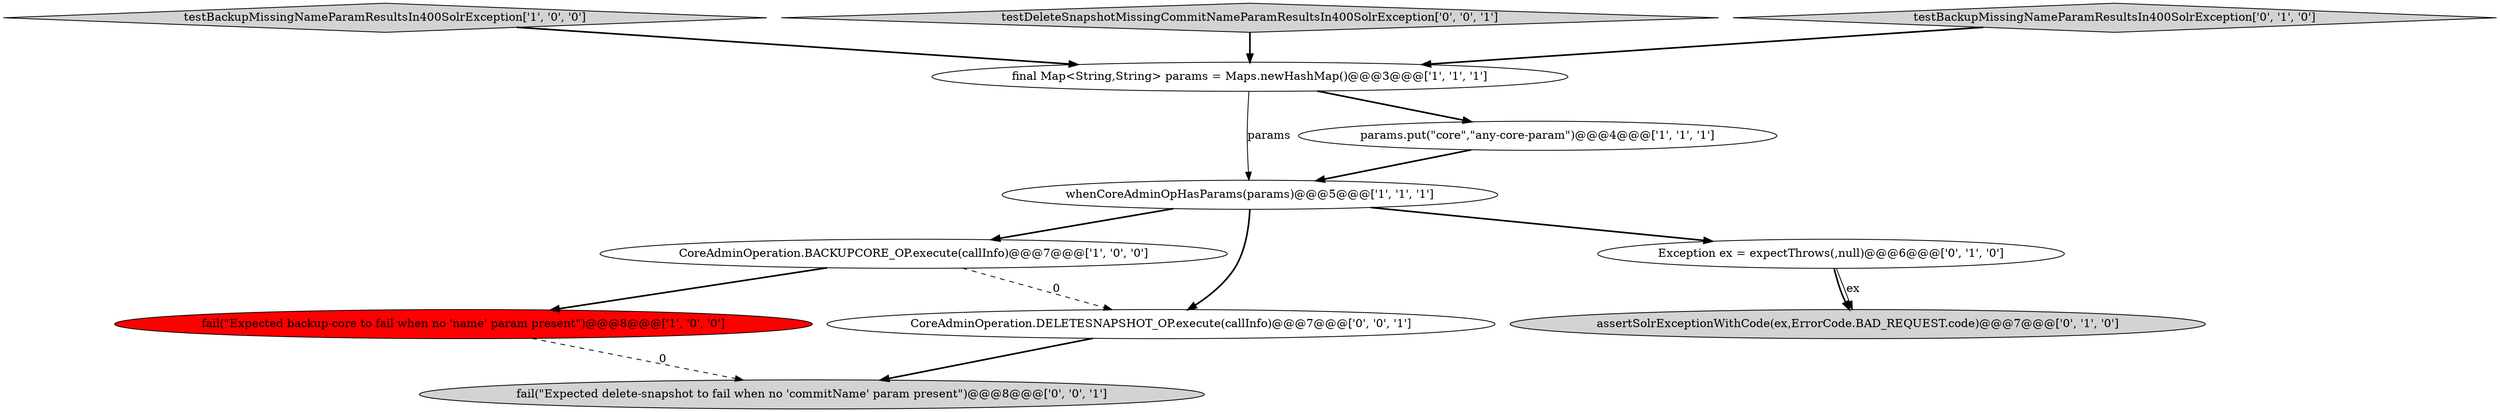digraph {
1 [style = filled, label = "fail(\"Expected backup-core to fail when no 'name' param present\")@@@8@@@['1', '0', '0']", fillcolor = red, shape = ellipse image = "AAA1AAABBB1BBB"];
4 [style = filled, label = "CoreAdminOperation.BACKUPCORE_OP.execute(callInfo)@@@7@@@['1', '0', '0']", fillcolor = white, shape = ellipse image = "AAA0AAABBB1BBB"];
2 [style = filled, label = "whenCoreAdminOpHasParams(params)@@@5@@@['1', '1', '1']", fillcolor = white, shape = ellipse image = "AAA0AAABBB1BBB"];
5 [style = filled, label = "testBackupMissingNameParamResultsIn400SolrException['1', '0', '0']", fillcolor = lightgray, shape = diamond image = "AAA0AAABBB1BBB"];
9 [style = filled, label = "testDeleteSnapshotMissingCommitNameParamResultsIn400SolrException['0', '0', '1']", fillcolor = lightgray, shape = diamond image = "AAA0AAABBB3BBB"];
8 [style = filled, label = "testBackupMissingNameParamResultsIn400SolrException['0', '1', '0']", fillcolor = lightgray, shape = diamond image = "AAA0AAABBB2BBB"];
6 [style = filled, label = "Exception ex = expectThrows(,null)@@@6@@@['0', '1', '0']", fillcolor = white, shape = ellipse image = "AAA0AAABBB2BBB"];
11 [style = filled, label = "CoreAdminOperation.DELETESNAPSHOT_OP.execute(callInfo)@@@7@@@['0', '0', '1']", fillcolor = white, shape = ellipse image = "AAA0AAABBB3BBB"];
3 [style = filled, label = "params.put(\"core\",\"any-core-param\")@@@4@@@['1', '1', '1']", fillcolor = white, shape = ellipse image = "AAA0AAABBB1BBB"];
7 [style = filled, label = "assertSolrExceptionWithCode(ex,ErrorCode.BAD_REQUEST.code)@@@7@@@['0', '1', '0']", fillcolor = lightgray, shape = ellipse image = "AAA0AAABBB2BBB"];
10 [style = filled, label = "fail(\"Expected delete-snapshot to fail when no 'commitName' param present\")@@@8@@@['0', '0', '1']", fillcolor = lightgray, shape = ellipse image = "AAA0AAABBB3BBB"];
0 [style = filled, label = "final Map<String,String> params = Maps.newHashMap()@@@3@@@['1', '1', '1']", fillcolor = white, shape = ellipse image = "AAA0AAABBB1BBB"];
8->0 [style = bold, label=""];
0->3 [style = bold, label=""];
0->2 [style = solid, label="params"];
4->1 [style = bold, label=""];
1->10 [style = dashed, label="0"];
4->11 [style = dashed, label="0"];
9->0 [style = bold, label=""];
3->2 [style = bold, label=""];
5->0 [style = bold, label=""];
6->7 [style = bold, label=""];
6->7 [style = solid, label="ex"];
2->4 [style = bold, label=""];
11->10 [style = bold, label=""];
2->6 [style = bold, label=""];
2->11 [style = bold, label=""];
}
